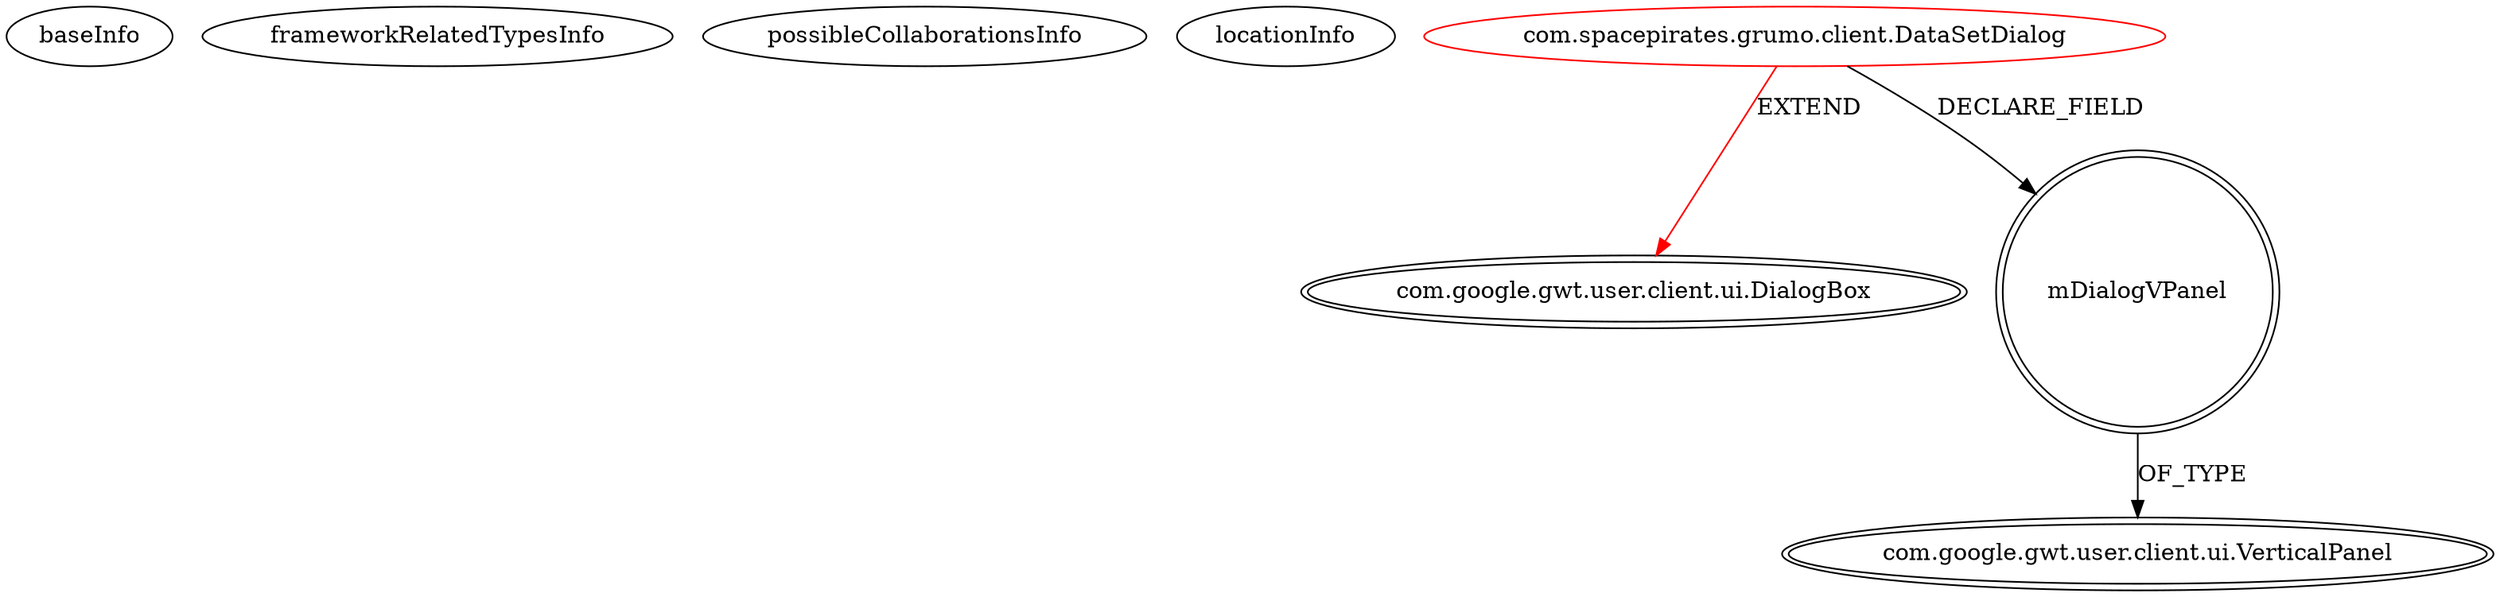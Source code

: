 digraph {
baseInfo[graphId=4284,category="extension_graph",isAnonymous=false,possibleRelation=false]
frameworkRelatedTypesInfo[0="com.google.gwt.user.client.ui.DialogBox"]
possibleCollaborationsInfo[]
locationInfo[projectName="papog-grumo",filePath="/papog-grumo/grumo-master/src/com/spacepirates/grumo/client/DataSetDialog.java",contextSignature="DataSetDialog",graphId="4284"]
0[label="com.spacepirates.grumo.client.DataSetDialog",vertexType="ROOT_CLIENT_CLASS_DECLARATION",isFrameworkType=false,color=red]
1[label="com.google.gwt.user.client.ui.DialogBox",vertexType="FRAMEWORK_CLASS_TYPE",isFrameworkType=true,peripheries=2]
2[label="mDialogVPanel",vertexType="FIELD_DECLARATION",isFrameworkType=true,peripheries=2,shape=circle]
3[label="com.google.gwt.user.client.ui.VerticalPanel",vertexType="FRAMEWORK_CLASS_TYPE",isFrameworkType=true,peripheries=2]
0->1[label="EXTEND",color=red]
0->2[label="DECLARE_FIELD"]
2->3[label="OF_TYPE"]
}

